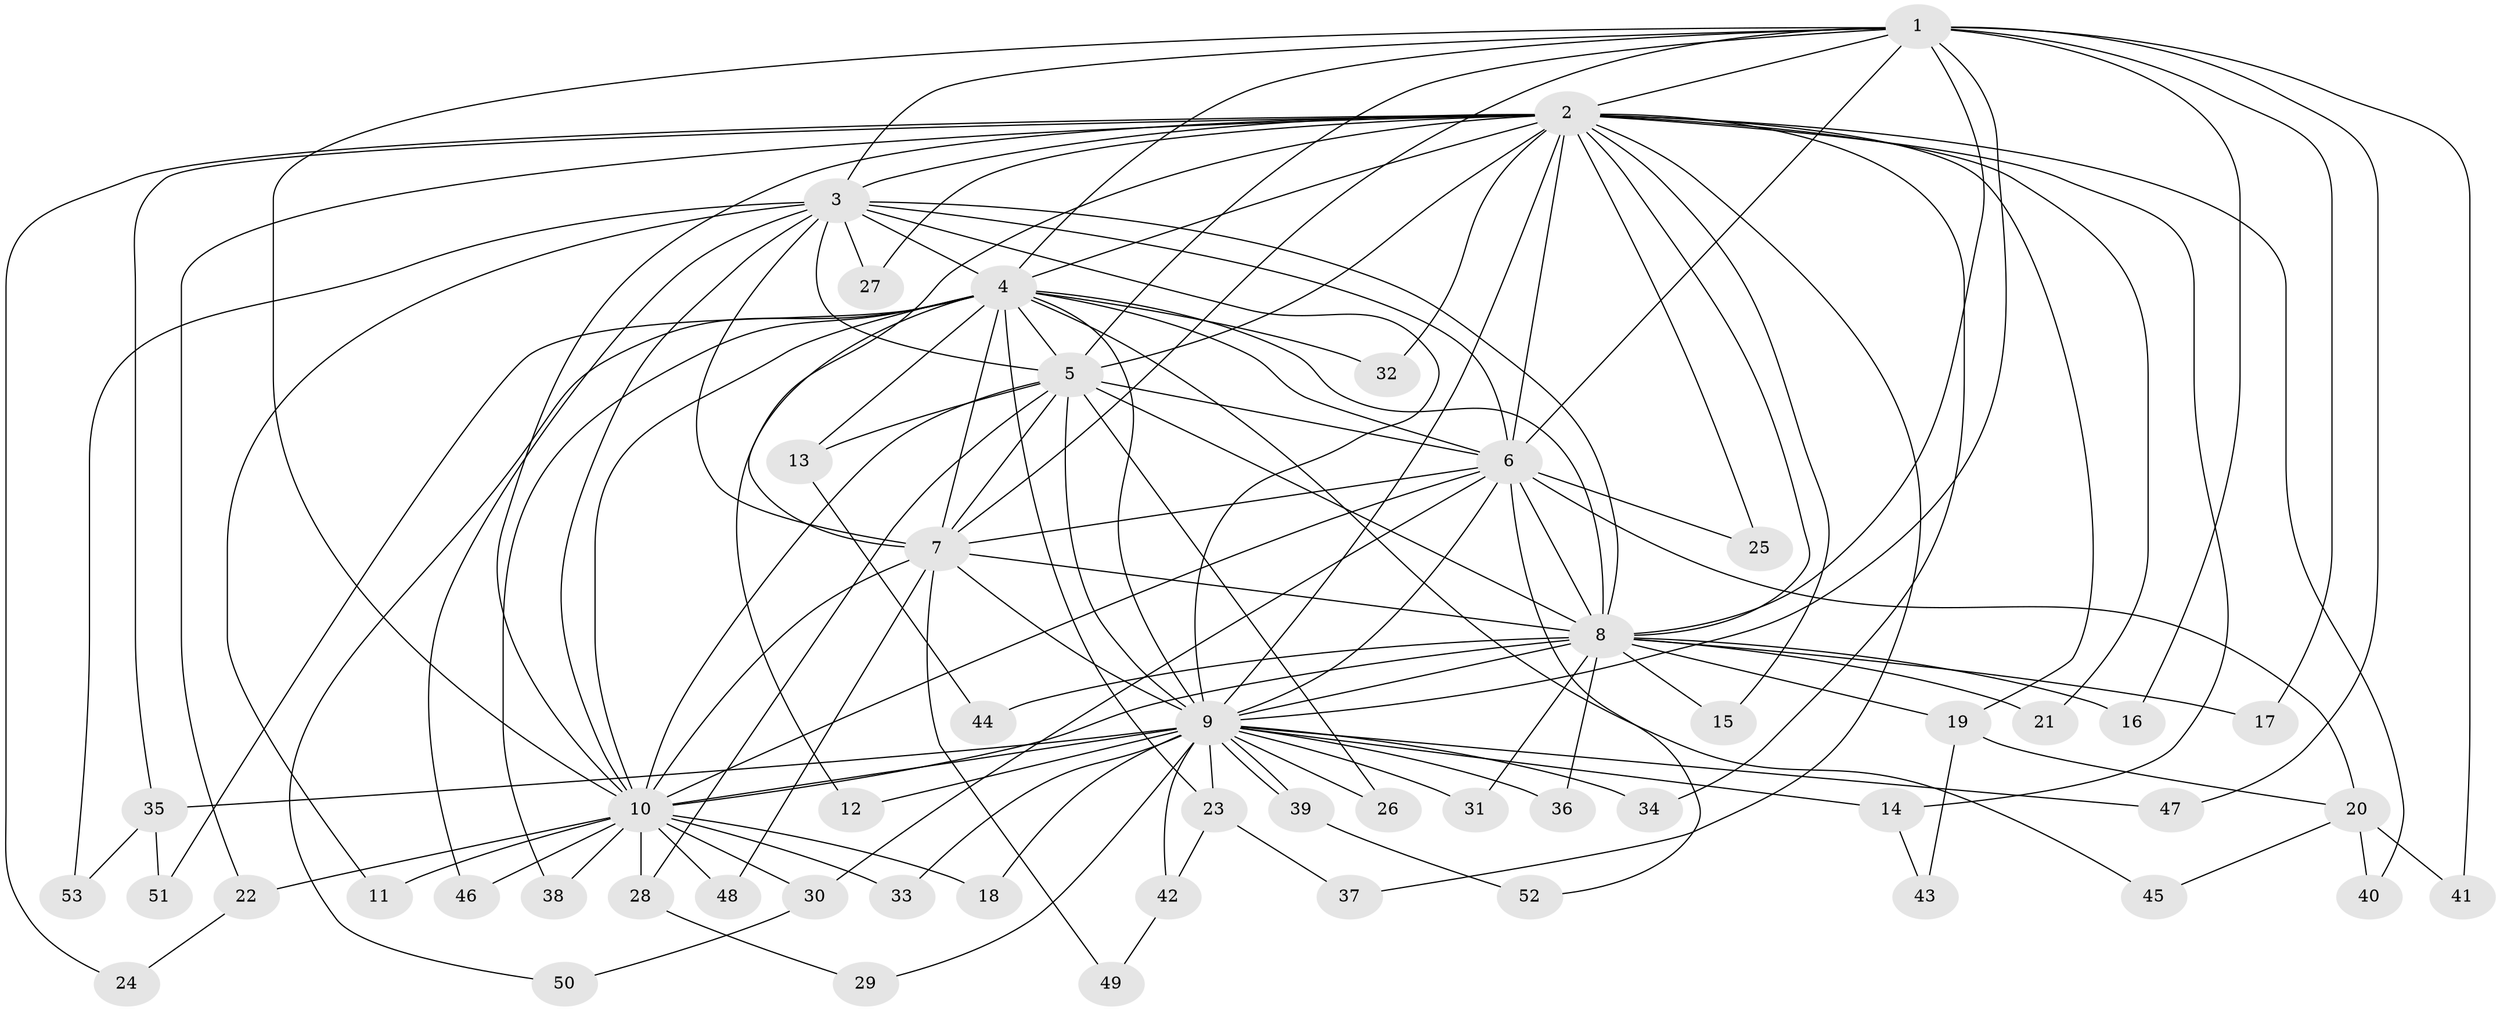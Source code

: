 // coarse degree distribution, {14: 0.10526315789473684, 21: 0.05263157894736842, 9: 0.02631578947368421, 13: 0.02631578947368421, 2: 0.6052631578947368, 3: 0.10526315789473684, 4: 0.07894736842105263}
// Generated by graph-tools (version 1.1) at 2025/23/03/03/25 07:23:43]
// undirected, 53 vertices, 131 edges
graph export_dot {
graph [start="1"]
  node [color=gray90,style=filled];
  1;
  2;
  3;
  4;
  5;
  6;
  7;
  8;
  9;
  10;
  11;
  12;
  13;
  14;
  15;
  16;
  17;
  18;
  19;
  20;
  21;
  22;
  23;
  24;
  25;
  26;
  27;
  28;
  29;
  30;
  31;
  32;
  33;
  34;
  35;
  36;
  37;
  38;
  39;
  40;
  41;
  42;
  43;
  44;
  45;
  46;
  47;
  48;
  49;
  50;
  51;
  52;
  53;
  1 -- 2;
  1 -- 3;
  1 -- 4;
  1 -- 5;
  1 -- 6;
  1 -- 7;
  1 -- 8;
  1 -- 9;
  1 -- 10;
  1 -- 16;
  1 -- 17;
  1 -- 41;
  1 -- 47;
  2 -- 3;
  2 -- 4;
  2 -- 5;
  2 -- 6;
  2 -- 7;
  2 -- 8;
  2 -- 9;
  2 -- 10;
  2 -- 14;
  2 -- 15;
  2 -- 19;
  2 -- 21;
  2 -- 22;
  2 -- 24;
  2 -- 25;
  2 -- 27;
  2 -- 32;
  2 -- 34;
  2 -- 35;
  2 -- 37;
  2 -- 40;
  3 -- 4;
  3 -- 5;
  3 -- 6;
  3 -- 7;
  3 -- 8;
  3 -- 9;
  3 -- 10;
  3 -- 11;
  3 -- 27;
  3 -- 46;
  3 -- 53;
  4 -- 5;
  4 -- 6;
  4 -- 7;
  4 -- 8;
  4 -- 9;
  4 -- 10;
  4 -- 12;
  4 -- 13;
  4 -- 23;
  4 -- 32;
  4 -- 38;
  4 -- 45;
  4 -- 50;
  4 -- 51;
  5 -- 6;
  5 -- 7;
  5 -- 8;
  5 -- 9;
  5 -- 10;
  5 -- 13;
  5 -- 26;
  5 -- 28;
  6 -- 7;
  6 -- 8;
  6 -- 9;
  6 -- 10;
  6 -- 20;
  6 -- 25;
  6 -- 30;
  6 -- 52;
  7 -- 8;
  7 -- 9;
  7 -- 10;
  7 -- 48;
  7 -- 49;
  8 -- 9;
  8 -- 10;
  8 -- 15;
  8 -- 16;
  8 -- 17;
  8 -- 19;
  8 -- 21;
  8 -- 31;
  8 -- 36;
  8 -- 44;
  9 -- 10;
  9 -- 12;
  9 -- 14;
  9 -- 18;
  9 -- 23;
  9 -- 26;
  9 -- 29;
  9 -- 31;
  9 -- 33;
  9 -- 34;
  9 -- 35;
  9 -- 36;
  9 -- 39;
  9 -- 39;
  9 -- 42;
  9 -- 47;
  10 -- 11;
  10 -- 18;
  10 -- 22;
  10 -- 28;
  10 -- 30;
  10 -- 33;
  10 -- 38;
  10 -- 46;
  10 -- 48;
  13 -- 44;
  14 -- 43;
  19 -- 20;
  19 -- 43;
  20 -- 40;
  20 -- 41;
  20 -- 45;
  22 -- 24;
  23 -- 37;
  23 -- 42;
  28 -- 29;
  30 -- 50;
  35 -- 51;
  35 -- 53;
  39 -- 52;
  42 -- 49;
}
